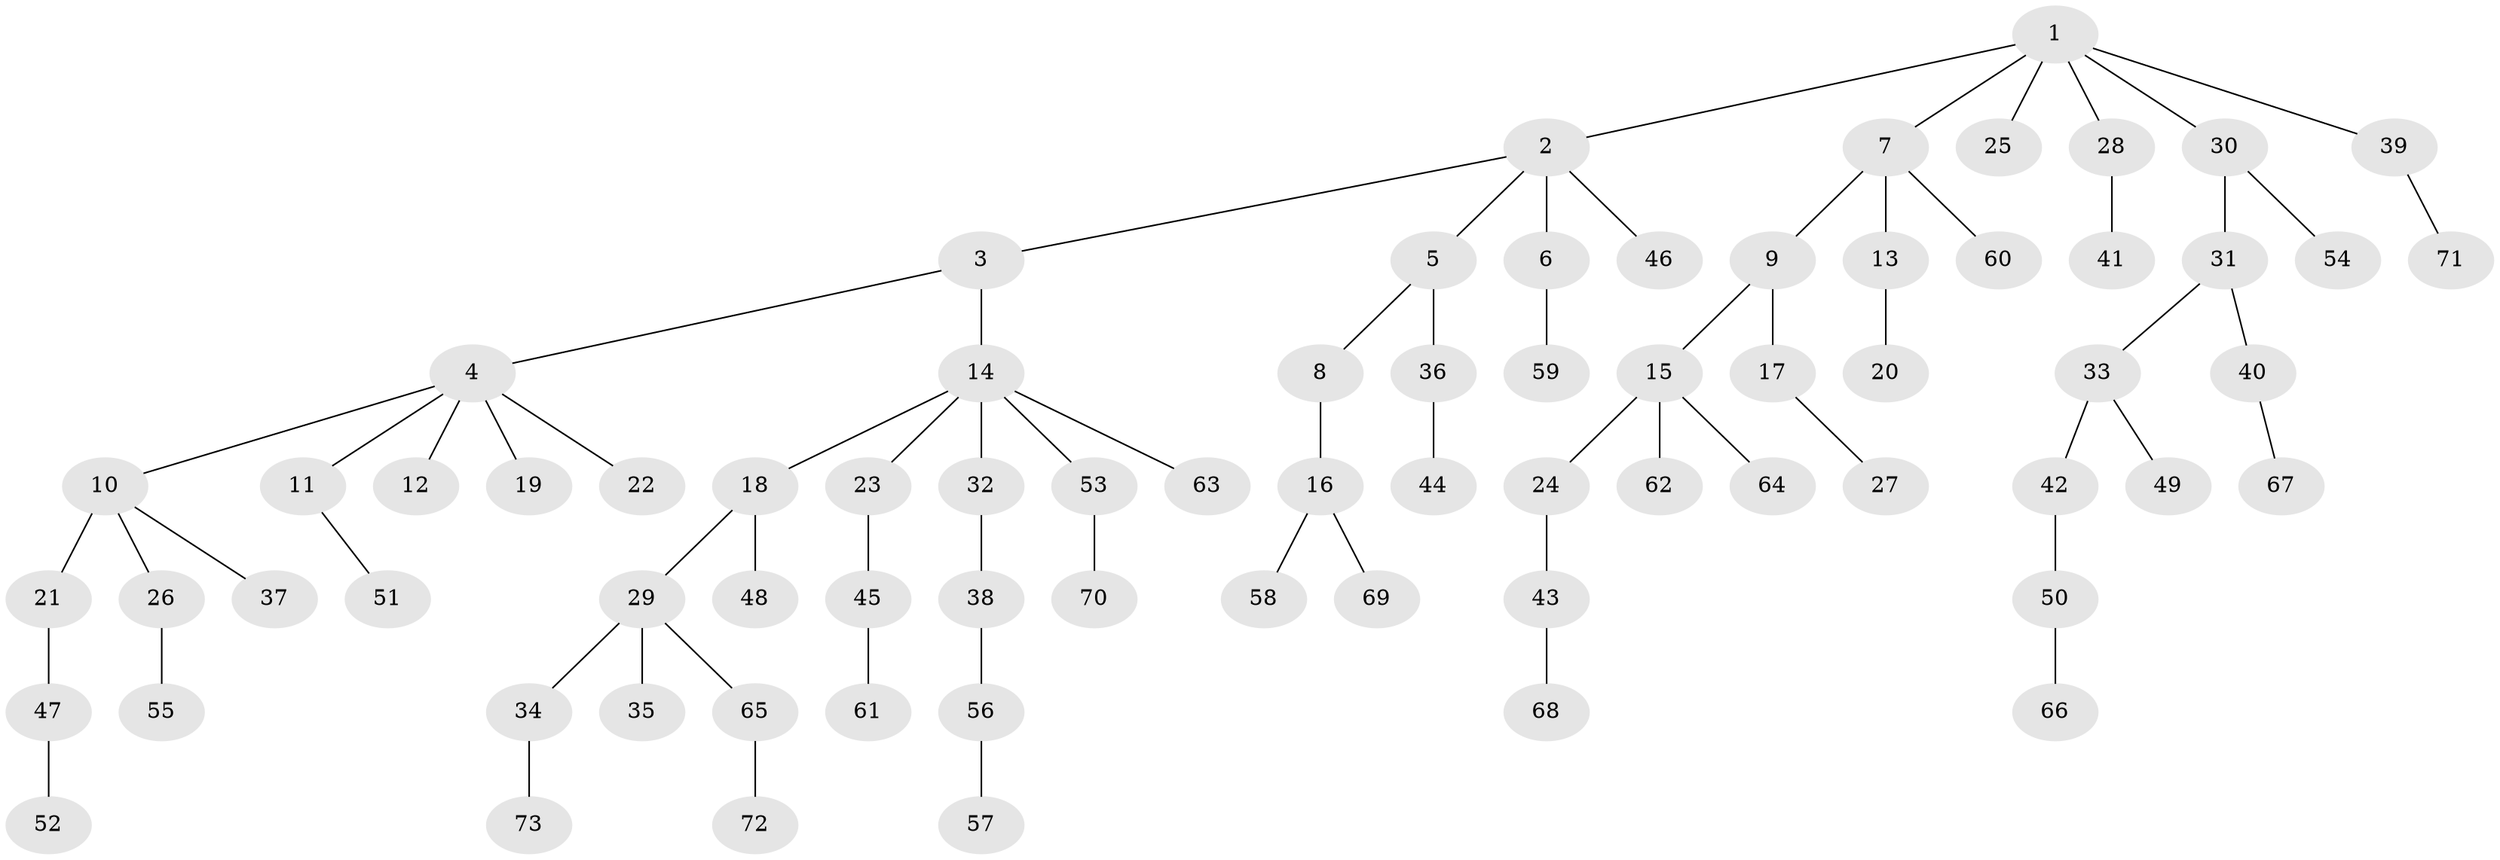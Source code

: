 // original degree distribution, {7: 0.00684931506849315, 6: 0.0136986301369863, 4: 0.0684931506849315, 2: 0.3356164383561644, 5: 0.0136986301369863, 8: 0.00684931506849315, 1: 0.4383561643835616, 3: 0.11643835616438356}
// Generated by graph-tools (version 1.1) at 2025/36/03/09/25 02:36:48]
// undirected, 73 vertices, 72 edges
graph export_dot {
graph [start="1"]
  node [color=gray90,style=filled];
  1;
  2;
  3;
  4;
  5;
  6;
  7;
  8;
  9;
  10;
  11;
  12;
  13;
  14;
  15;
  16;
  17;
  18;
  19;
  20;
  21;
  22;
  23;
  24;
  25;
  26;
  27;
  28;
  29;
  30;
  31;
  32;
  33;
  34;
  35;
  36;
  37;
  38;
  39;
  40;
  41;
  42;
  43;
  44;
  45;
  46;
  47;
  48;
  49;
  50;
  51;
  52;
  53;
  54;
  55;
  56;
  57;
  58;
  59;
  60;
  61;
  62;
  63;
  64;
  65;
  66;
  67;
  68;
  69;
  70;
  71;
  72;
  73;
  1 -- 2 [weight=1.0];
  1 -- 7 [weight=1.0];
  1 -- 25 [weight=1.0];
  1 -- 28 [weight=1.0];
  1 -- 30 [weight=1.0];
  1 -- 39 [weight=1.0];
  2 -- 3 [weight=1.0];
  2 -- 5 [weight=1.0];
  2 -- 6 [weight=1.0];
  2 -- 46 [weight=1.0];
  3 -- 4 [weight=1.0];
  3 -- 14 [weight=1.0];
  4 -- 10 [weight=1.0];
  4 -- 11 [weight=1.0];
  4 -- 12 [weight=1.0];
  4 -- 19 [weight=1.0];
  4 -- 22 [weight=1.0];
  5 -- 8 [weight=1.0];
  5 -- 36 [weight=1.0];
  6 -- 59 [weight=1.0];
  7 -- 9 [weight=1.0];
  7 -- 13 [weight=1.0];
  7 -- 60 [weight=1.0];
  8 -- 16 [weight=1.0];
  9 -- 15 [weight=1.0];
  9 -- 17 [weight=1.0];
  10 -- 21 [weight=3.0];
  10 -- 26 [weight=1.0];
  10 -- 37 [weight=1.0];
  11 -- 51 [weight=1.0];
  13 -- 20 [weight=1.0];
  14 -- 18 [weight=1.0];
  14 -- 23 [weight=1.0];
  14 -- 32 [weight=2.0];
  14 -- 53 [weight=1.0];
  14 -- 63 [weight=1.0];
  15 -- 24 [weight=1.0];
  15 -- 62 [weight=1.0];
  15 -- 64 [weight=1.0];
  16 -- 58 [weight=1.0];
  16 -- 69 [weight=1.0];
  17 -- 27 [weight=1.0];
  18 -- 29 [weight=1.0];
  18 -- 48 [weight=1.0];
  21 -- 47 [weight=1.0];
  23 -- 45 [weight=1.0];
  24 -- 43 [weight=1.0];
  26 -- 55 [weight=1.0];
  28 -- 41 [weight=1.0];
  29 -- 34 [weight=1.0];
  29 -- 35 [weight=2.0];
  29 -- 65 [weight=1.0];
  30 -- 31 [weight=1.0];
  30 -- 54 [weight=1.0];
  31 -- 33 [weight=1.0];
  31 -- 40 [weight=1.0];
  32 -- 38 [weight=1.0];
  33 -- 42 [weight=2.0];
  33 -- 49 [weight=1.0];
  34 -- 73 [weight=1.0];
  36 -- 44 [weight=1.0];
  38 -- 56 [weight=1.0];
  39 -- 71 [weight=1.0];
  40 -- 67 [weight=1.0];
  42 -- 50 [weight=1.0];
  43 -- 68 [weight=1.0];
  45 -- 61 [weight=1.0];
  47 -- 52 [weight=1.0];
  50 -- 66 [weight=1.0];
  53 -- 70 [weight=1.0];
  56 -- 57 [weight=1.0];
  65 -- 72 [weight=1.0];
}
